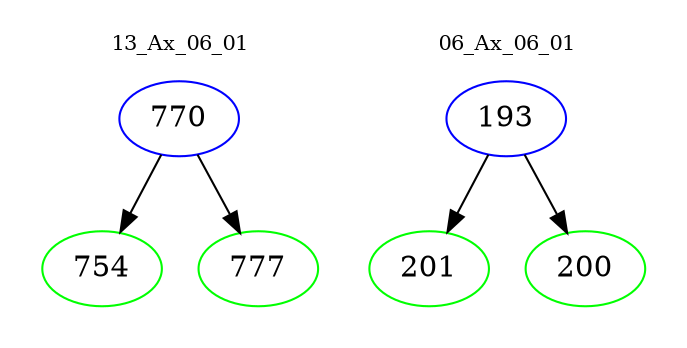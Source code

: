 digraph{
subgraph cluster_0 {
color = white
label = "13_Ax_06_01";
fontsize=10;
T0_770 [label="770", color="blue"]
T0_770 -> T0_754 [color="black"]
T0_754 [label="754", color="green"]
T0_770 -> T0_777 [color="black"]
T0_777 [label="777", color="green"]
}
subgraph cluster_1 {
color = white
label = "06_Ax_06_01";
fontsize=10;
T1_193 [label="193", color="blue"]
T1_193 -> T1_201 [color="black"]
T1_201 [label="201", color="green"]
T1_193 -> T1_200 [color="black"]
T1_200 [label="200", color="green"]
}
}
